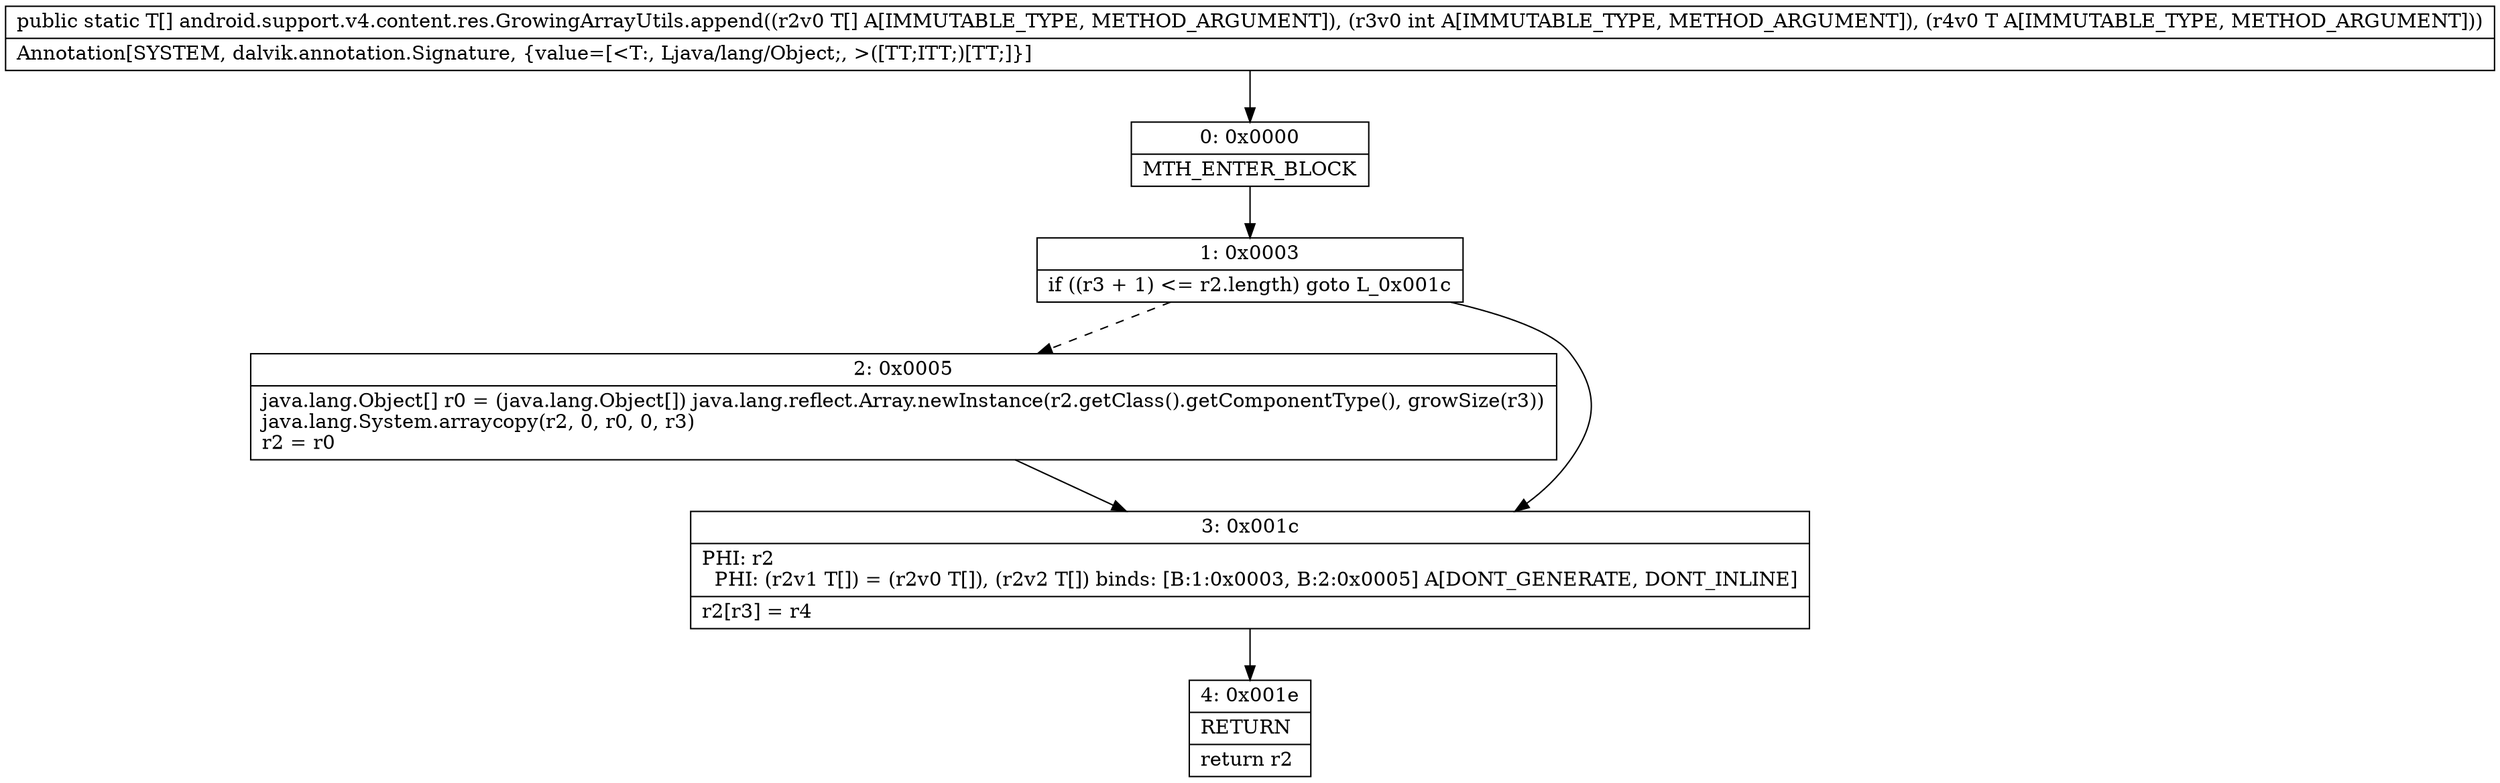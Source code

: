 digraph "CFG forandroid.support.v4.content.res.GrowingArrayUtils.append([Ljava\/lang\/Object;ILjava\/lang\/Object;)[Ljava\/lang\/Object;" {
Node_0 [shape=record,label="{0\:\ 0x0000|MTH_ENTER_BLOCK\l}"];
Node_1 [shape=record,label="{1\:\ 0x0003|if ((r3 + 1) \<= r2.length) goto L_0x001c\l}"];
Node_2 [shape=record,label="{2\:\ 0x0005|java.lang.Object[] r0 = (java.lang.Object[]) java.lang.reflect.Array.newInstance(r2.getClass().getComponentType(), growSize(r3))\ljava.lang.System.arraycopy(r2, 0, r0, 0, r3)\lr2 = r0\l}"];
Node_3 [shape=record,label="{3\:\ 0x001c|PHI: r2 \l  PHI: (r2v1 T[]) = (r2v0 T[]), (r2v2 T[]) binds: [B:1:0x0003, B:2:0x0005] A[DONT_GENERATE, DONT_INLINE]\l|r2[r3] = r4\l}"];
Node_4 [shape=record,label="{4\:\ 0x001e|RETURN\l|return r2\l}"];
MethodNode[shape=record,label="{public static T[] android.support.v4.content.res.GrowingArrayUtils.append((r2v0 T[] A[IMMUTABLE_TYPE, METHOD_ARGUMENT]), (r3v0 int A[IMMUTABLE_TYPE, METHOD_ARGUMENT]), (r4v0 T A[IMMUTABLE_TYPE, METHOD_ARGUMENT]))  | Annotation[SYSTEM, dalvik.annotation.Signature, \{value=[\<T:, Ljava\/lang\/Object;, \>([TT;ITT;)[TT;]\}]\l}"];
MethodNode -> Node_0;
Node_0 -> Node_1;
Node_1 -> Node_2[style=dashed];
Node_1 -> Node_3;
Node_2 -> Node_3;
Node_3 -> Node_4;
}

